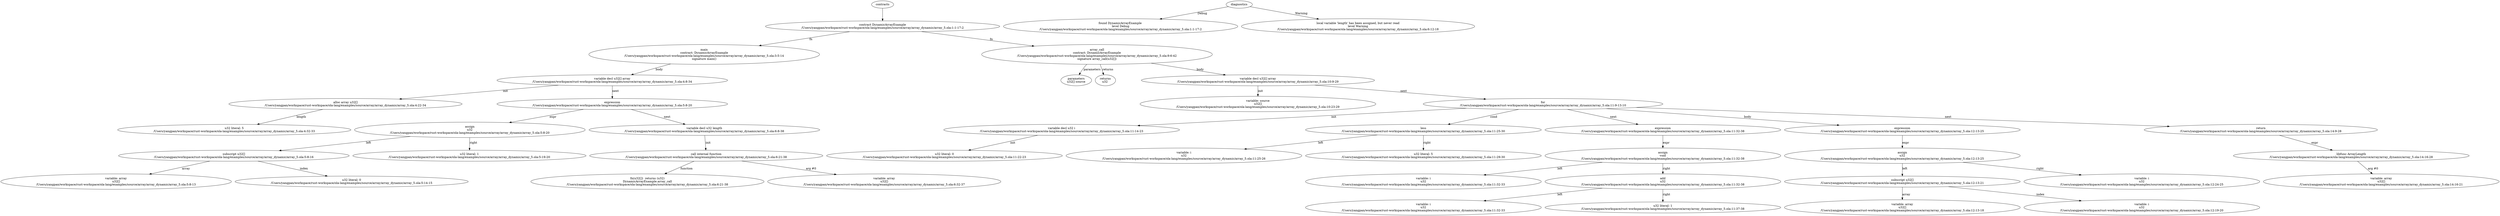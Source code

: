 strict digraph "/Users/yangpan/workspace/rust-workspace/ola-lang/examples/source/array/array_dynamic/array_5.ola" {
	contract [label="contract DynamicArrayExample\n/Users/yangpan/workspace/rust-workspace/ola-lang/examples/source/array/array_dynamic/array_5.ola:1:1-17:2"]
	main [label="main\ncontract: DynamicArrayExample\n/Users/yangpan/workspace/rust-workspace/ola-lang/examples/source/array/array_dynamic/array_5.ola:3:5-14\nsignature main()"]
	var_decl [label="variable decl u32[] array\n/Users/yangpan/workspace/rust-workspace/ola-lang/examples/source/array/array_dynamic/array_5.ola:4:8-34"]
	alloc_array [label="alloc array u32[]\n/Users/yangpan/workspace/rust-workspace/ola-lang/examples/source/array/array_dynamic/array_5.ola:4:22-34"]
	number_literal [label="u32 literal: 5\n/Users/yangpan/workspace/rust-workspace/ola-lang/examples/source/array/array_dynamic/array_5.ola:4:32-33"]
	expr [label="expression\n/Users/yangpan/workspace/rust-workspace/ola-lang/examples/source/array/array_dynamic/array_5.ola:5:8-20"]
	assign [label="assign\nu32\n/Users/yangpan/workspace/rust-workspace/ola-lang/examples/source/array/array_dynamic/array_5.ola:5:8-20"]
	subscript [label="subscript u32[]\n/Users/yangpan/workspace/rust-workspace/ola-lang/examples/source/array/array_dynamic/array_5.ola:5:8-16"]
	variable [label="variable: array\nu32[]\n/Users/yangpan/workspace/rust-workspace/ola-lang/examples/source/array/array_dynamic/array_5.ola:5:8-13"]
	number_literal_10 [label="u32 literal: 0\n/Users/yangpan/workspace/rust-workspace/ola-lang/examples/source/array/array_dynamic/array_5.ola:5:14-15"]
	number_literal_11 [label="u32 literal: 1\n/Users/yangpan/workspace/rust-workspace/ola-lang/examples/source/array/array_dynamic/array_5.ola:5:19-20"]
	var_decl_12 [label="variable decl u32 length\n/Users/yangpan/workspace/rust-workspace/ola-lang/examples/source/array/array_dynamic/array_5.ola:6:8-38"]
	call_internal_function [label="call internal function\n/Users/yangpan/workspace/rust-workspace/ola-lang/examples/source/array/array_dynamic/array_5.ola:6:21-38"]
	internal_function [label="fn(u32[])  returns (u32)\nDynamicArrayExample.array_call\n/Users/yangpan/workspace/rust-workspace/ola-lang/examples/source/array/array_dynamic/array_5.ola:6:21-38"]
	variable_15 [label="variable: array\nu32[]\n/Users/yangpan/workspace/rust-workspace/ola-lang/examples/source/array/array_dynamic/array_5.ola:6:32-37"]
	array_call [label="array_call\ncontract: DynamicArrayExample\n/Users/yangpan/workspace/rust-workspace/ola-lang/examples/source/array/array_dynamic/array_5.ola:9:6-42\nsignature array_call(u32[])"]
	parameters [label="parameters\nu32[] source"]
	returns [label="returns\nu32 "]
	var_decl_19 [label="variable decl u32[] array\n/Users/yangpan/workspace/rust-workspace/ola-lang/examples/source/array/array_dynamic/array_5.ola:10:9-29"]
	variable_20 [label="variable: source\nu32[]\n/Users/yangpan/workspace/rust-workspace/ola-lang/examples/source/array/array_dynamic/array_5.ola:10:23-29"]
	for [label="for\n/Users/yangpan/workspace/rust-workspace/ola-lang/examples/source/array/array_dynamic/array_5.ola:11:9-13:10"]
	var_decl_22 [label="variable decl u32 i\n/Users/yangpan/workspace/rust-workspace/ola-lang/examples/source/array/array_dynamic/array_5.ola:11:14-23"]
	number_literal_23 [label="u32 literal: 0\n/Users/yangpan/workspace/rust-workspace/ola-lang/examples/source/array/array_dynamic/array_5.ola:11:22-23"]
	less [label="less\n/Users/yangpan/workspace/rust-workspace/ola-lang/examples/source/array/array_dynamic/array_5.ola:11:25-30"]
	variable_25 [label="variable: i\nu32\n/Users/yangpan/workspace/rust-workspace/ola-lang/examples/source/array/array_dynamic/array_5.ola:11:25-26"]
	number_literal_26 [label="u32 literal: 5\n/Users/yangpan/workspace/rust-workspace/ola-lang/examples/source/array/array_dynamic/array_5.ola:11:29-30"]
	expr_27 [label="expression\n/Users/yangpan/workspace/rust-workspace/ola-lang/examples/source/array/array_dynamic/array_5.ola:11:32-38"]
	assign_28 [label="assign\nvoid\n/Users/yangpan/workspace/rust-workspace/ola-lang/examples/source/array/array_dynamic/array_5.ola:11:32-38"]
	variable_29 [label="variable: i\nu32\n/Users/yangpan/workspace/rust-workspace/ola-lang/examples/source/array/array_dynamic/array_5.ola:11:32-33"]
	add [label="add\nu32\n/Users/yangpan/workspace/rust-workspace/ola-lang/examples/source/array/array_dynamic/array_5.ola:11:32-38"]
	variable_31 [label="variable: i\nu32\n/Users/yangpan/workspace/rust-workspace/ola-lang/examples/source/array/array_dynamic/array_5.ola:11:32-33"]
	number_literal_32 [label="u32 literal: 1\n/Users/yangpan/workspace/rust-workspace/ola-lang/examples/source/array/array_dynamic/array_5.ola:11:37-38"]
	expr_33 [label="expression\n/Users/yangpan/workspace/rust-workspace/ola-lang/examples/source/array/array_dynamic/array_5.ola:12:13-25"]
	assign_34 [label="assign\nu32\n/Users/yangpan/workspace/rust-workspace/ola-lang/examples/source/array/array_dynamic/array_5.ola:12:13-25"]
	subscript_35 [label="subscript u32[]\n/Users/yangpan/workspace/rust-workspace/ola-lang/examples/source/array/array_dynamic/array_5.ola:12:13-21"]
	variable_36 [label="variable: array\nu32[]\n/Users/yangpan/workspace/rust-workspace/ola-lang/examples/source/array/array_dynamic/array_5.ola:12:13-18"]
	variable_37 [label="variable: i\nu32\n/Users/yangpan/workspace/rust-workspace/ola-lang/examples/source/array/array_dynamic/array_5.ola:12:19-20"]
	variable_38 [label="variable: i\nu32\n/Users/yangpan/workspace/rust-workspace/ola-lang/examples/source/array/array_dynamic/array_5.ola:12:24-25"]
	return [label="return\n/Users/yangpan/workspace/rust-workspace/ola-lang/examples/source/array/array_dynamic/array_5.ola:14:9-28"]
	libfunc [label="libfunc ArrayLength\n/Users/yangpan/workspace/rust-workspace/ola-lang/examples/source/array/array_dynamic/array_5.ola:14:16-28"]
	variable_41 [label="variable: array\nu32[]\n/Users/yangpan/workspace/rust-workspace/ola-lang/examples/source/array/array_dynamic/array_5.ola:14:16-21"]
	diagnostic [label="found DynamicArrayExample \nlevel Debug\n/Users/yangpan/workspace/rust-workspace/ola-lang/examples/source/array/array_dynamic/array_5.ola:1:1-17:2"]
	diagnostic_44 [label="local variable 'length' has been assigned, but never read\nlevel Warning\n/Users/yangpan/workspace/rust-workspace/ola-lang/examples/source/array/array_dynamic/array_5.ola:6:12-18"]
	contracts -> contract
	contract -> main [label="fn"]
	main -> var_decl [label="body"]
	var_decl -> alloc_array [label="init"]
	alloc_array -> number_literal [label="length"]
	var_decl -> expr [label="next"]
	expr -> assign [label="expr"]
	assign -> subscript [label="left"]
	subscript -> variable [label="array"]
	subscript -> number_literal_10 [label="index"]
	assign -> number_literal_11 [label="right"]
	expr -> var_decl_12 [label="next"]
	var_decl_12 -> call_internal_function [label="init"]
	call_internal_function -> internal_function [label="function"]
	call_internal_function -> variable_15 [label="arg #0"]
	contract -> array_call [label="fn"]
	array_call -> parameters [label="parameters"]
	array_call -> returns [label="returns"]
	array_call -> var_decl_19 [label="body"]
	var_decl_19 -> variable_20 [label="init"]
	var_decl_19 -> for [label="next"]
	for -> var_decl_22 [label="init"]
	var_decl_22 -> number_literal_23 [label="init"]
	for -> less [label="cond"]
	less -> variable_25 [label="left"]
	less -> number_literal_26 [label="right"]
	for -> expr_27 [label="next"]
	expr_27 -> assign_28 [label="expr"]
	assign_28 -> variable_29 [label="left"]
	assign_28 -> add [label="right"]
	add -> variable_31 [label="left"]
	add -> number_literal_32 [label="right"]
	for -> expr_33 [label="body"]
	expr_33 -> assign_34 [label="expr"]
	assign_34 -> subscript_35 [label="left"]
	subscript_35 -> variable_36 [label="array"]
	subscript_35 -> variable_37 [label="index"]
	assign_34 -> variable_38 [label="right"]
	for -> return [label="next"]
	return -> libfunc [label="expr"]
	libfunc -> variable_41 [label="arg #0"]
	diagnostics -> diagnostic [label="Debug"]
	diagnostics -> diagnostic_44 [label="Warning"]
}
